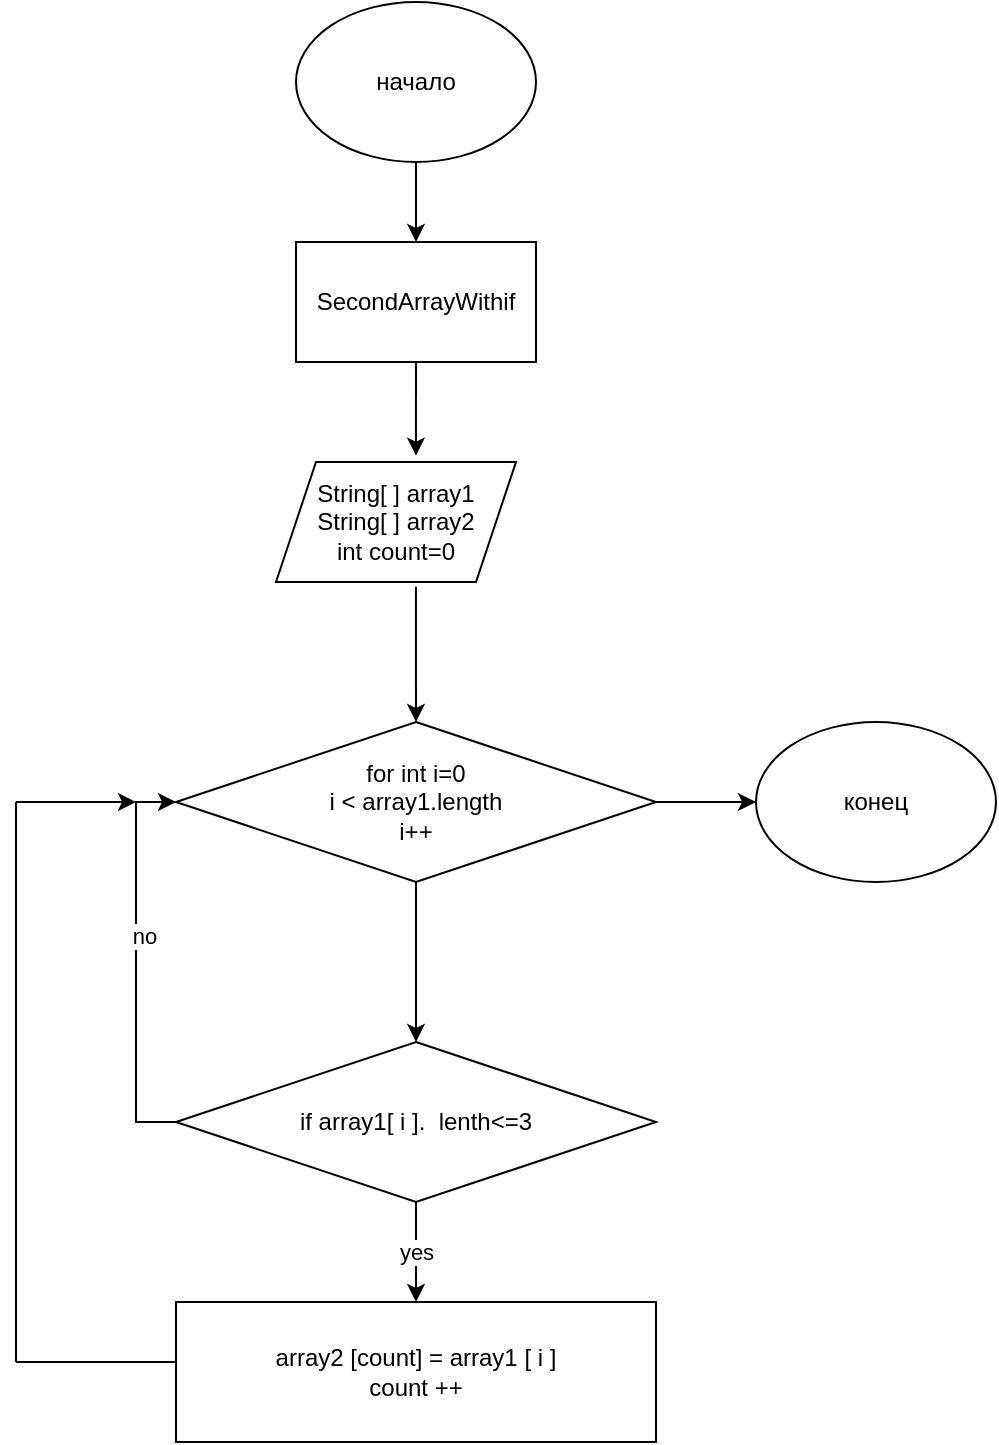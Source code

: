 <mxfile version="20.8.20" type="device"><diagram name="Страница 1" id="onRld5-g6embDFUmU-yx"><mxGraphModel dx="560" dy="602" grid="1" gridSize="10" guides="1" tooltips="1" connect="1" arrows="1" fold="1" page="1" pageScale="1" pageWidth="827" pageHeight="1169" math="0" shadow="0"><root><mxCell id="0"/><mxCell id="1" parent="0"/><mxCell id="SU0Byki2D-dJ4RAp1Whw-4" style="edgeStyle=orthogonalEdgeStyle;rounded=0;orthogonalLoop=1;jettySize=auto;html=1;exitX=0.5;exitY=1;exitDx=0;exitDy=0;entryX=0.5;entryY=0;entryDx=0;entryDy=0;" edge="1" parent="1" source="SU0Byki2D-dJ4RAp1Whw-1" target="SU0Byki2D-dJ4RAp1Whw-2"><mxGeometry relative="1" as="geometry"/></mxCell><mxCell id="SU0Byki2D-dJ4RAp1Whw-1" value="начало" style="ellipse;whiteSpace=wrap;html=1;" vertex="1" parent="1"><mxGeometry x="220" width="120" height="80" as="geometry"/></mxCell><mxCell id="SU0Byki2D-dJ4RAp1Whw-5" style="edgeStyle=orthogonalEdgeStyle;rounded=0;orthogonalLoop=1;jettySize=auto;html=1;exitX=0.5;exitY=1;exitDx=0;exitDy=0;entryX=0.583;entryY=-0.053;entryDx=0;entryDy=0;entryPerimeter=0;" edge="1" parent="1" source="SU0Byki2D-dJ4RAp1Whw-2" target="SU0Byki2D-dJ4RAp1Whw-3"><mxGeometry relative="1" as="geometry"/></mxCell><mxCell id="SU0Byki2D-dJ4RAp1Whw-2" value="SecondArrayWithif" style="rounded=0;whiteSpace=wrap;html=1;" vertex="1" parent="1"><mxGeometry x="220" y="120" width="120" height="60" as="geometry"/></mxCell><mxCell id="SU0Byki2D-dJ4RAp1Whw-3" value="String[ ] array1&lt;br&gt;String[ ] array2&lt;br&gt;int count=0" style="shape=parallelogram;perimeter=parallelogramPerimeter;whiteSpace=wrap;html=1;fixedSize=1;" vertex="1" parent="1"><mxGeometry x="210" y="230" width="120" height="60" as="geometry"/></mxCell><mxCell id="SU0Byki2D-dJ4RAp1Whw-12" style="edgeStyle=orthogonalEdgeStyle;rounded=0;orthogonalLoop=1;jettySize=auto;html=1;exitX=0.5;exitY=1;exitDx=0;exitDy=0;entryX=0.5;entryY=0;entryDx=0;entryDy=0;" edge="1" parent="1" source="SU0Byki2D-dJ4RAp1Whw-6" target="SU0Byki2D-dJ4RAp1Whw-11"><mxGeometry relative="1" as="geometry"/></mxCell><mxCell id="SU0Byki2D-dJ4RAp1Whw-28" style="edgeStyle=orthogonalEdgeStyle;rounded=0;orthogonalLoop=1;jettySize=auto;html=1;exitX=1;exitY=0.5;exitDx=0;exitDy=0;entryX=0;entryY=0.5;entryDx=0;entryDy=0;" edge="1" parent="1" source="SU0Byki2D-dJ4RAp1Whw-6" target="SU0Byki2D-dJ4RAp1Whw-27"><mxGeometry relative="1" as="geometry"/></mxCell><mxCell id="SU0Byki2D-dJ4RAp1Whw-6" value="for int i=0&lt;br&gt;i &amp;lt; array1.length&lt;br&gt;i++" style="rhombus;whiteSpace=wrap;html=1;" vertex="1" parent="1"><mxGeometry x="160" y="360" width="240" height="80" as="geometry"/></mxCell><mxCell id="SU0Byki2D-dJ4RAp1Whw-10" value="" style="endArrow=classic;html=1;rounded=0;entryX=0.5;entryY=0;entryDx=0;entryDy=0;exitX=0.583;exitY=1.04;exitDx=0;exitDy=0;exitPerimeter=0;" edge="1" parent="1" source="SU0Byki2D-dJ4RAp1Whw-3" target="SU0Byki2D-dJ4RAp1Whw-6"><mxGeometry width="50" height="50" relative="1" as="geometry"><mxPoint x="270" y="310" as="sourcePoint"/><mxPoint x="320" y="260" as="targetPoint"/></mxGeometry></mxCell><mxCell id="SU0Byki2D-dJ4RAp1Whw-13" style="edgeStyle=orthogonalEdgeStyle;rounded=0;orthogonalLoop=1;jettySize=auto;html=1;exitX=0;exitY=0.5;exitDx=0;exitDy=0;entryX=0;entryY=0.5;entryDx=0;entryDy=0;" edge="1" parent="1" source="SU0Byki2D-dJ4RAp1Whw-11" target="SU0Byki2D-dJ4RAp1Whw-6"><mxGeometry relative="1" as="geometry"/></mxCell><mxCell id="SU0Byki2D-dJ4RAp1Whw-15" value="no" style="edgeLabel;html=1;align=center;verticalAlign=middle;resizable=0;points=[];" vertex="1" connectable="0" parent="SU0Byki2D-dJ4RAp1Whw-13"><mxGeometry x="0.13" y="-4" relative="1" as="geometry"><mxPoint as="offset"/></mxGeometry></mxCell><mxCell id="SU0Byki2D-dJ4RAp1Whw-17" value="yes" style="edgeStyle=orthogonalEdgeStyle;rounded=0;orthogonalLoop=1;jettySize=auto;html=1;exitX=0.5;exitY=1;exitDx=0;exitDy=0;entryX=0.5;entryY=0;entryDx=0;entryDy=0;" edge="1" parent="1" source="SU0Byki2D-dJ4RAp1Whw-11" target="SU0Byki2D-dJ4RAp1Whw-16"><mxGeometry relative="1" as="geometry"/></mxCell><mxCell id="SU0Byki2D-dJ4RAp1Whw-11" value="if array1[ i ].&amp;nbsp; lenth&amp;lt;=3" style="rhombus;whiteSpace=wrap;html=1;" vertex="1" parent="1"><mxGeometry x="160" y="520" width="240" height="80" as="geometry"/></mxCell><mxCell id="SU0Byki2D-dJ4RAp1Whw-16" value="array2 [count] = array1 [ i ]&lt;br&gt;count ++" style="rounded=0;whiteSpace=wrap;html=1;" vertex="1" parent="1"><mxGeometry x="160" y="650" width="240" height="70" as="geometry"/></mxCell><mxCell id="SU0Byki2D-dJ4RAp1Whw-23" value="" style="endArrow=none;html=1;rounded=0;" edge="1" parent="1"><mxGeometry width="50" height="50" relative="1" as="geometry"><mxPoint x="80" y="680" as="sourcePoint"/><mxPoint x="160" y="680" as="targetPoint"/></mxGeometry></mxCell><mxCell id="SU0Byki2D-dJ4RAp1Whw-24" value="" style="endArrow=none;html=1;rounded=0;" edge="1" parent="1"><mxGeometry width="50" height="50" relative="1" as="geometry"><mxPoint x="80" y="680" as="sourcePoint"/><mxPoint x="80" y="400" as="targetPoint"/></mxGeometry></mxCell><mxCell id="SU0Byki2D-dJ4RAp1Whw-26" value="" style="endArrow=classic;html=1;rounded=0;" edge="1" parent="1"><mxGeometry width="50" height="50" relative="1" as="geometry"><mxPoint x="80" y="400" as="sourcePoint"/><mxPoint x="140" y="400" as="targetPoint"/></mxGeometry></mxCell><mxCell id="SU0Byki2D-dJ4RAp1Whw-27" value="конец" style="ellipse;whiteSpace=wrap;html=1;" vertex="1" parent="1"><mxGeometry x="450" y="360" width="120" height="80" as="geometry"/></mxCell></root></mxGraphModel></diagram></mxfile>